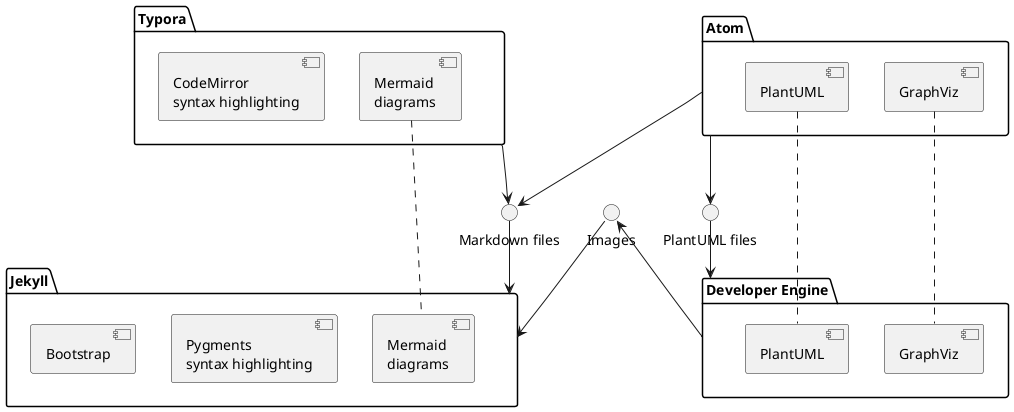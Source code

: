 @startuml
  interface "Markdown files" as md
  interface "Images" as images
  interface "PlantUML files" as puml

  package Typora {
    Typora --> md
    component "Mermaid\ndiagrams" as mmd1
    [CodeMirror\nsyntax highlighting]
  }

  package Atom {
    component "PlantUML" as PU1
    component "GraphViz" as GV1
    Atom --> puml
    Atom --> md
  }

  package "Developer Engine" as Dev {
    component "PlantUML" as PU2
    component "GraphViz" as GV2
    PU1 .. PU2
    puml --> Dev
    images <-- Dev
    GV1 .. GV2
  }

  package Jekyll {
    md --> Jekyll
    images -> Jekyll
    component "Mermaid\ndiagrams" as mmd2
    mmd1 .. mmd2
    [Pygments\nsyntax highlighting]
    [Bootstrap]
  }

@enduml
